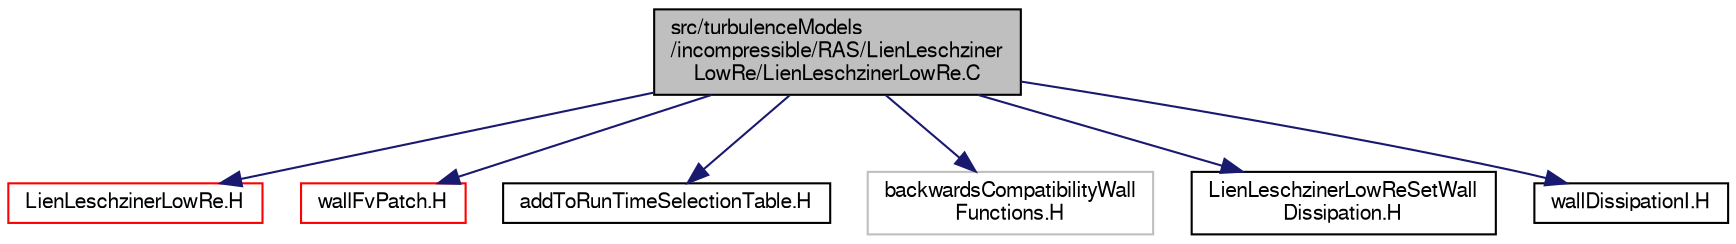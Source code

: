 digraph "src/turbulenceModels/incompressible/RAS/LienLeschzinerLowRe/LienLeschzinerLowRe.C"
{
  bgcolor="transparent";
  edge [fontname="FreeSans",fontsize="10",labelfontname="FreeSans",labelfontsize="10"];
  node [fontname="FreeSans",fontsize="10",shape=record];
  Node0 [label="src/turbulenceModels\l/incompressible/RAS/LienLeschziner\lLowRe/LienLeschzinerLowRe.C",height=0.2,width=0.4,color="black", fillcolor="grey75", style="filled", fontcolor="black"];
  Node0 -> Node1 [color="midnightblue",fontsize="10",style="solid",fontname="FreeSans"];
  Node1 [label="LienLeschzinerLowRe.H",height=0.2,width=0.4,color="red",URL="$a17606.html"];
  Node0 -> Node304 [color="midnightblue",fontsize="10",style="solid",fontname="FreeSans"];
  Node304 [label="wallFvPatch.H",height=0.2,width=0.4,color="red",URL="$a03680.html"];
  Node0 -> Node306 [color="midnightblue",fontsize="10",style="solid",fontname="FreeSans"];
  Node306 [label="addToRunTimeSelectionTable.H",height=0.2,width=0.4,color="black",URL="$a09263.html",tooltip="Macros for easy insertion into run-time selection tables. "];
  Node0 -> Node307 [color="midnightblue",fontsize="10",style="solid",fontname="FreeSans"];
  Node307 [label="backwardsCompatibilityWall\lFunctions.H",height=0.2,width=0.4,color="grey75"];
  Node0 -> Node308 [color="midnightblue",fontsize="10",style="solid",fontname="FreeSans"];
  Node308 [label="LienLeschzinerLowReSetWall\lDissipation.H",height=0.2,width=0.4,color="black",URL="$a17609.html"];
  Node0 -> Node309 [color="midnightblue",fontsize="10",style="solid",fontname="FreeSans"];
  Node309 [label="wallDissipationI.H",height=0.2,width=0.4,color="black",URL="$a17564.html",tooltip="Set wall dissipation in the epsilon matrix. "];
}
